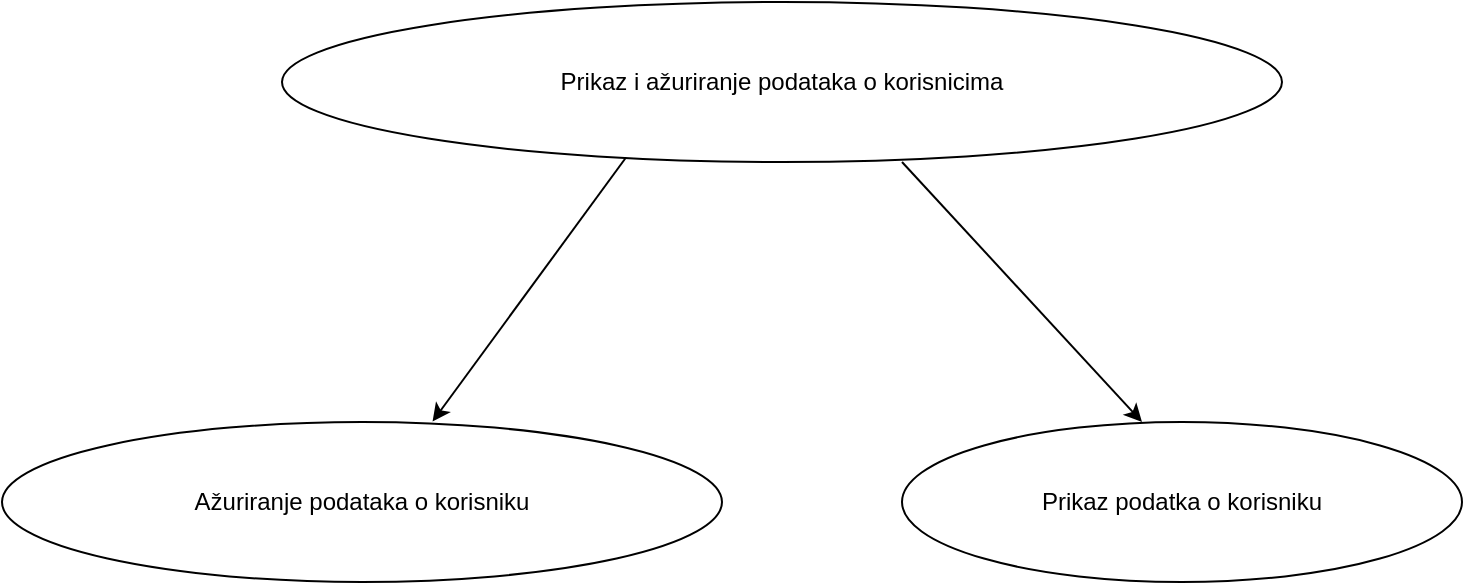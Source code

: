 <mxfile version="25.0.1">
  <diagram name="Page-1" id="20wnfOG8L-ENO26wmW3T">
    <mxGraphModel dx="1050" dy="621" grid="1" gridSize="10" guides="1" tooltips="1" connect="1" arrows="1" fold="1" page="1" pageScale="1" pageWidth="850" pageHeight="1100" math="0" shadow="0">
      <root>
        <mxCell id="0" />
        <mxCell id="1" parent="0" />
        <mxCell id="tmtI_rEVhH49ygwJsDVs-1" value="Prikaz i ažuriranje podataka o korisnicima" style="ellipse;whiteSpace=wrap;html=1;" parent="1" vertex="1">
          <mxGeometry x="160" y="90" width="500" height="80" as="geometry" />
        </mxCell>
        <mxCell id="tmtI_rEVhH49ygwJsDVs-2" value="Ažuriranje podataka o korisniku" style="ellipse;whiteSpace=wrap;html=1;" parent="1" vertex="1">
          <mxGeometry x="20" y="300" width="360" height="80" as="geometry" />
        </mxCell>
        <mxCell id="tmtI_rEVhH49ygwJsDVs-4" value="" style="endArrow=classic;html=1;rounded=0;entryX=0.598;entryY=-0.003;entryDx=0;entryDy=0;entryPerimeter=0;exitX=0.344;exitY=0.972;exitDx=0;exitDy=0;exitPerimeter=0;" parent="1" source="tmtI_rEVhH49ygwJsDVs-1" target="tmtI_rEVhH49ygwJsDVs-2" edge="1">
          <mxGeometry width="50" height="50" relative="1" as="geometry">
            <mxPoint x="400" y="340" as="sourcePoint" />
            <mxPoint x="450" y="290" as="targetPoint" />
          </mxGeometry>
        </mxCell>
        <mxCell id="tmtI_rEVhH49ygwJsDVs-5" value="" style="endArrow=classic;html=1;rounded=0;exitX=0.62;exitY=1;exitDx=0;exitDy=0;exitPerimeter=0;" parent="1" source="tmtI_rEVhH49ygwJsDVs-1" edge="1">
          <mxGeometry width="50" height="50" relative="1" as="geometry">
            <mxPoint x="400" y="340" as="sourcePoint" />
            <mxPoint x="590" y="300" as="targetPoint" />
          </mxGeometry>
        </mxCell>
        <mxCell id="-XRGoDFbd-DG0OvESJoE-1" value="&lt;font color=&quot;#000000&quot;&gt;Prikaz podatka o korisniku&lt;/font&gt;" style="ellipse;whiteSpace=wrap;html=1;" parent="1" vertex="1">
          <mxGeometry x="470" y="300" width="280" height="80" as="geometry" />
        </mxCell>
      </root>
    </mxGraphModel>
  </diagram>
</mxfile>
